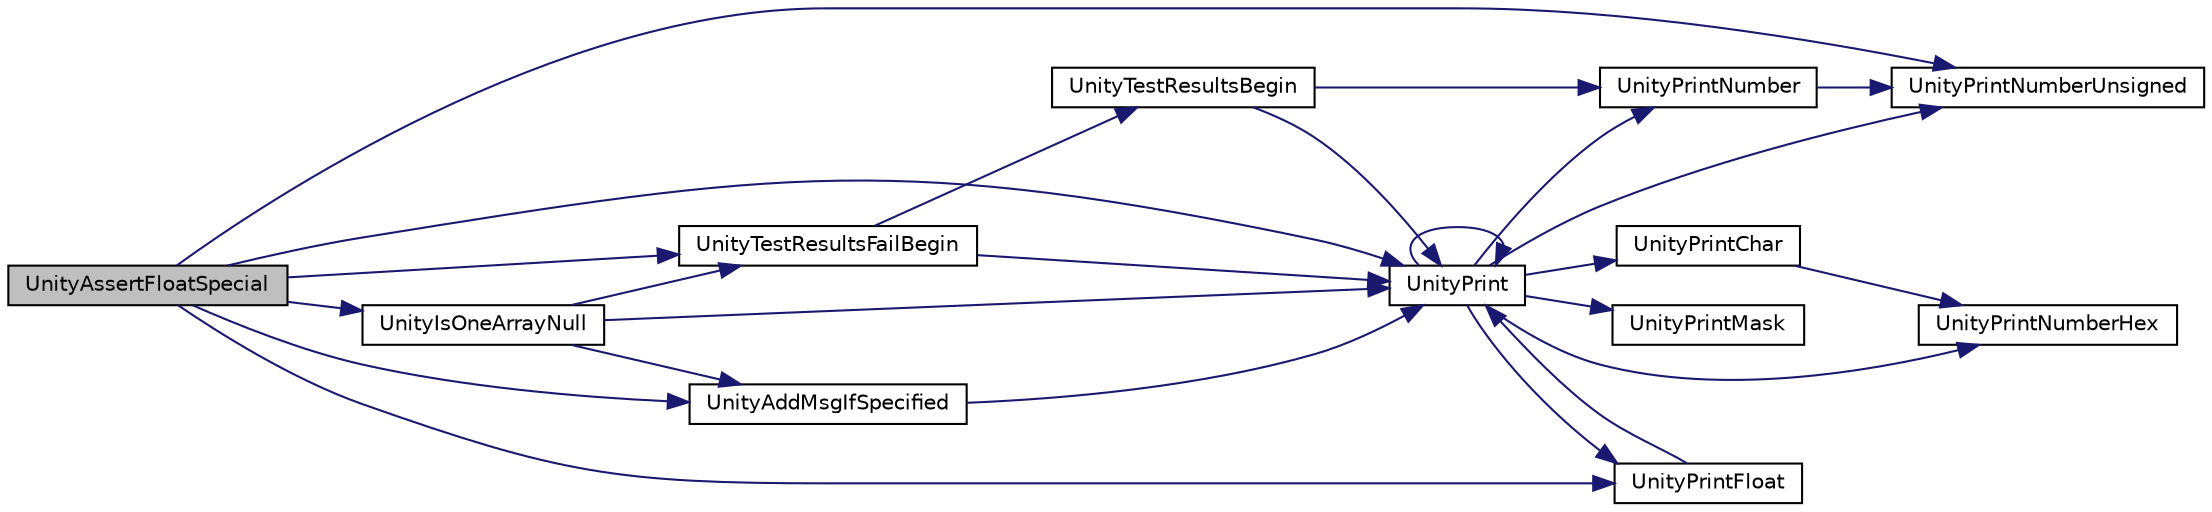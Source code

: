 digraph "UnityAssertFloatSpecial"
{
  edge [fontname="Helvetica",fontsize="10",labelfontname="Helvetica",labelfontsize="10"];
  node [fontname="Helvetica",fontsize="10",shape=record];
  rankdir="LR";
  Node100 [label="UnityAssertFloatSpecial",height=0.2,width=0.4,color="black", fillcolor="grey75", style="filled", fontcolor="black"];
  Node100 -> Node101 [color="midnightblue",fontsize="10",style="solid",fontname="Helvetica"];
  Node101 [label="UnityTestResultsFailBegin",height=0.2,width=0.4,color="black", fillcolor="white", style="filled",URL="$unity_8c.html#a2961260574158cc9df09ded14bbc2085"];
  Node101 -> Node102 [color="midnightblue",fontsize="10",style="solid",fontname="Helvetica"];
  Node102 [label="UnityTestResultsBegin",height=0.2,width=0.4,color="black", fillcolor="white", style="filled",URL="$unity_8c.html#af87f4beffdad7f78fb592861e61b1bae"];
  Node102 -> Node103 [color="midnightblue",fontsize="10",style="solid",fontname="Helvetica"];
  Node103 [label="UnityPrint",height=0.2,width=0.4,color="black", fillcolor="white", style="filled",URL="$unity_8c.html#accff2eb4cfd0273e8ad62c37639d3e3c"];
  Node103 -> Node104 [color="midnightblue",fontsize="10",style="solid",fontname="Helvetica"];
  Node104 [label="UnityPrintChar",height=0.2,width=0.4,color="black", fillcolor="white", style="filled",URL="$unity_8c.html#aa3373f770c748cc1600d55cd8c7839c3"];
  Node104 -> Node105 [color="midnightblue",fontsize="10",style="solid",fontname="Helvetica"];
  Node105 [label="UnityPrintNumberHex",height=0.2,width=0.4,color="black", fillcolor="white", style="filled",URL="$unity_8c.html#ab5636c2c3e2d5ff0d89461e2323aa469"];
  Node103 -> Node106 [color="midnightblue",fontsize="10",style="solid",fontname="Helvetica"];
  Node106 [label="UnityPrintNumber",height=0.2,width=0.4,color="black", fillcolor="white", style="filled",URL="$unity_8c.html#a644211a214ab000dcabd5582c52e0313"];
  Node106 -> Node107 [color="midnightblue",fontsize="10",style="solid",fontname="Helvetica"];
  Node107 [label="UnityPrintNumberUnsigned",height=0.2,width=0.4,color="black", fillcolor="white", style="filled",URL="$unity_8c.html#a3ef388786e9a8e769d13af2601b592dc"];
  Node103 -> Node108 [color="midnightblue",fontsize="10",style="solid",fontname="Helvetica"];
  Node108 [label="UnityPrintFloat",height=0.2,width=0.4,color="black", fillcolor="white", style="filled",URL="$unity_8c.html#ac3d39bc0740a28949a2ba689588491c2"];
  Node108 -> Node103 [color="midnightblue",fontsize="10",style="solid",fontname="Helvetica"];
  Node103 -> Node107 [color="midnightblue",fontsize="10",style="solid",fontname="Helvetica"];
  Node103 -> Node109 [color="midnightblue",fontsize="10",style="solid",fontname="Helvetica"];
  Node109 [label="UnityPrintMask",height=0.2,width=0.4,color="black", fillcolor="white", style="filled",URL="$unity_8c.html#a207d5b3e2bfe8042b0505066ccd07c9b"];
  Node103 -> Node105 [color="midnightblue",fontsize="10",style="solid",fontname="Helvetica"];
  Node103 -> Node103 [color="midnightblue",fontsize="10",style="solid",fontname="Helvetica"];
  Node102 -> Node106 [color="midnightblue",fontsize="10",style="solid",fontname="Helvetica"];
  Node101 -> Node103 [color="midnightblue",fontsize="10",style="solid",fontname="Helvetica"];
  Node100 -> Node103 [color="midnightblue",fontsize="10",style="solid",fontname="Helvetica"];
  Node100 -> Node108 [color="midnightblue",fontsize="10",style="solid",fontname="Helvetica"];
  Node100 -> Node110 [color="midnightblue",fontsize="10",style="solid",fontname="Helvetica"];
  Node110 [label="UnityAddMsgIfSpecified",height=0.2,width=0.4,color="black", fillcolor="white", style="filled",URL="$unity_8c.html#af0db89aa4947c98a55a44bae2a7035d7"];
  Node110 -> Node103 [color="midnightblue",fontsize="10",style="solid",fontname="Helvetica"];
  Node100 -> Node111 [color="midnightblue",fontsize="10",style="solid",fontname="Helvetica"];
  Node111 [label="UnityIsOneArrayNull",height=0.2,width=0.4,color="black", fillcolor="white", style="filled",URL="$unity_8c.html#a1d072b377a166a6e96b590827e68d44f"];
  Node111 -> Node101 [color="midnightblue",fontsize="10",style="solid",fontname="Helvetica"];
  Node111 -> Node103 [color="midnightblue",fontsize="10",style="solid",fontname="Helvetica"];
  Node111 -> Node110 [color="midnightblue",fontsize="10",style="solid",fontname="Helvetica"];
  Node100 -> Node107 [color="midnightblue",fontsize="10",style="solid",fontname="Helvetica"];
}
